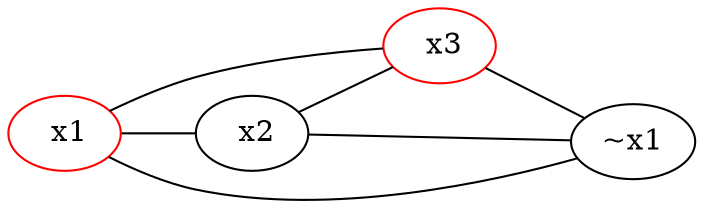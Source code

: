 strict graph {
	rankdir = LR;
	node [ color = red ] " x1"
	node [ color = black ] " x2"
	node [ color = red ] " x3"
	node [ color = black ] "~x1"
	node [ color = black ] " x2"
	node [ color = red ] " x3"
	" x1" -- " x2"
	" x2" -- " x3"
	" x3" -- " x1"
	"~x1" -- " x2"
	" x2" -- " x3"
	" x3" -- "~x1"
	" x1" -- "~x1"
}